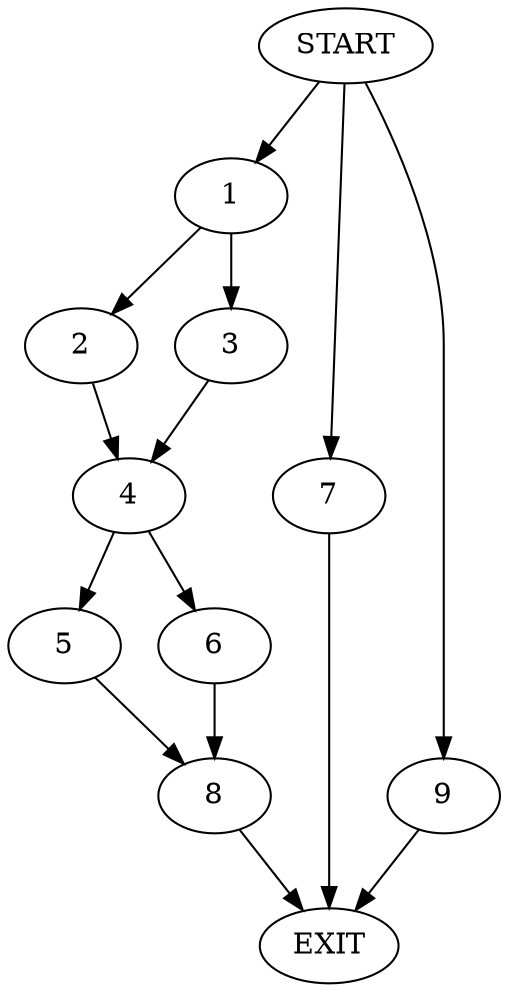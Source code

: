 digraph {
0 [label="START"]
10 [label="EXIT"]
0 -> 1
1 -> 2
1 -> 3
2 -> 4
3 -> 4
4 -> 5
4 -> 6
0 -> 7
7 -> 10
6 -> 8
5 -> 8
8 -> 10
0 -> 9
9 -> 10
}
